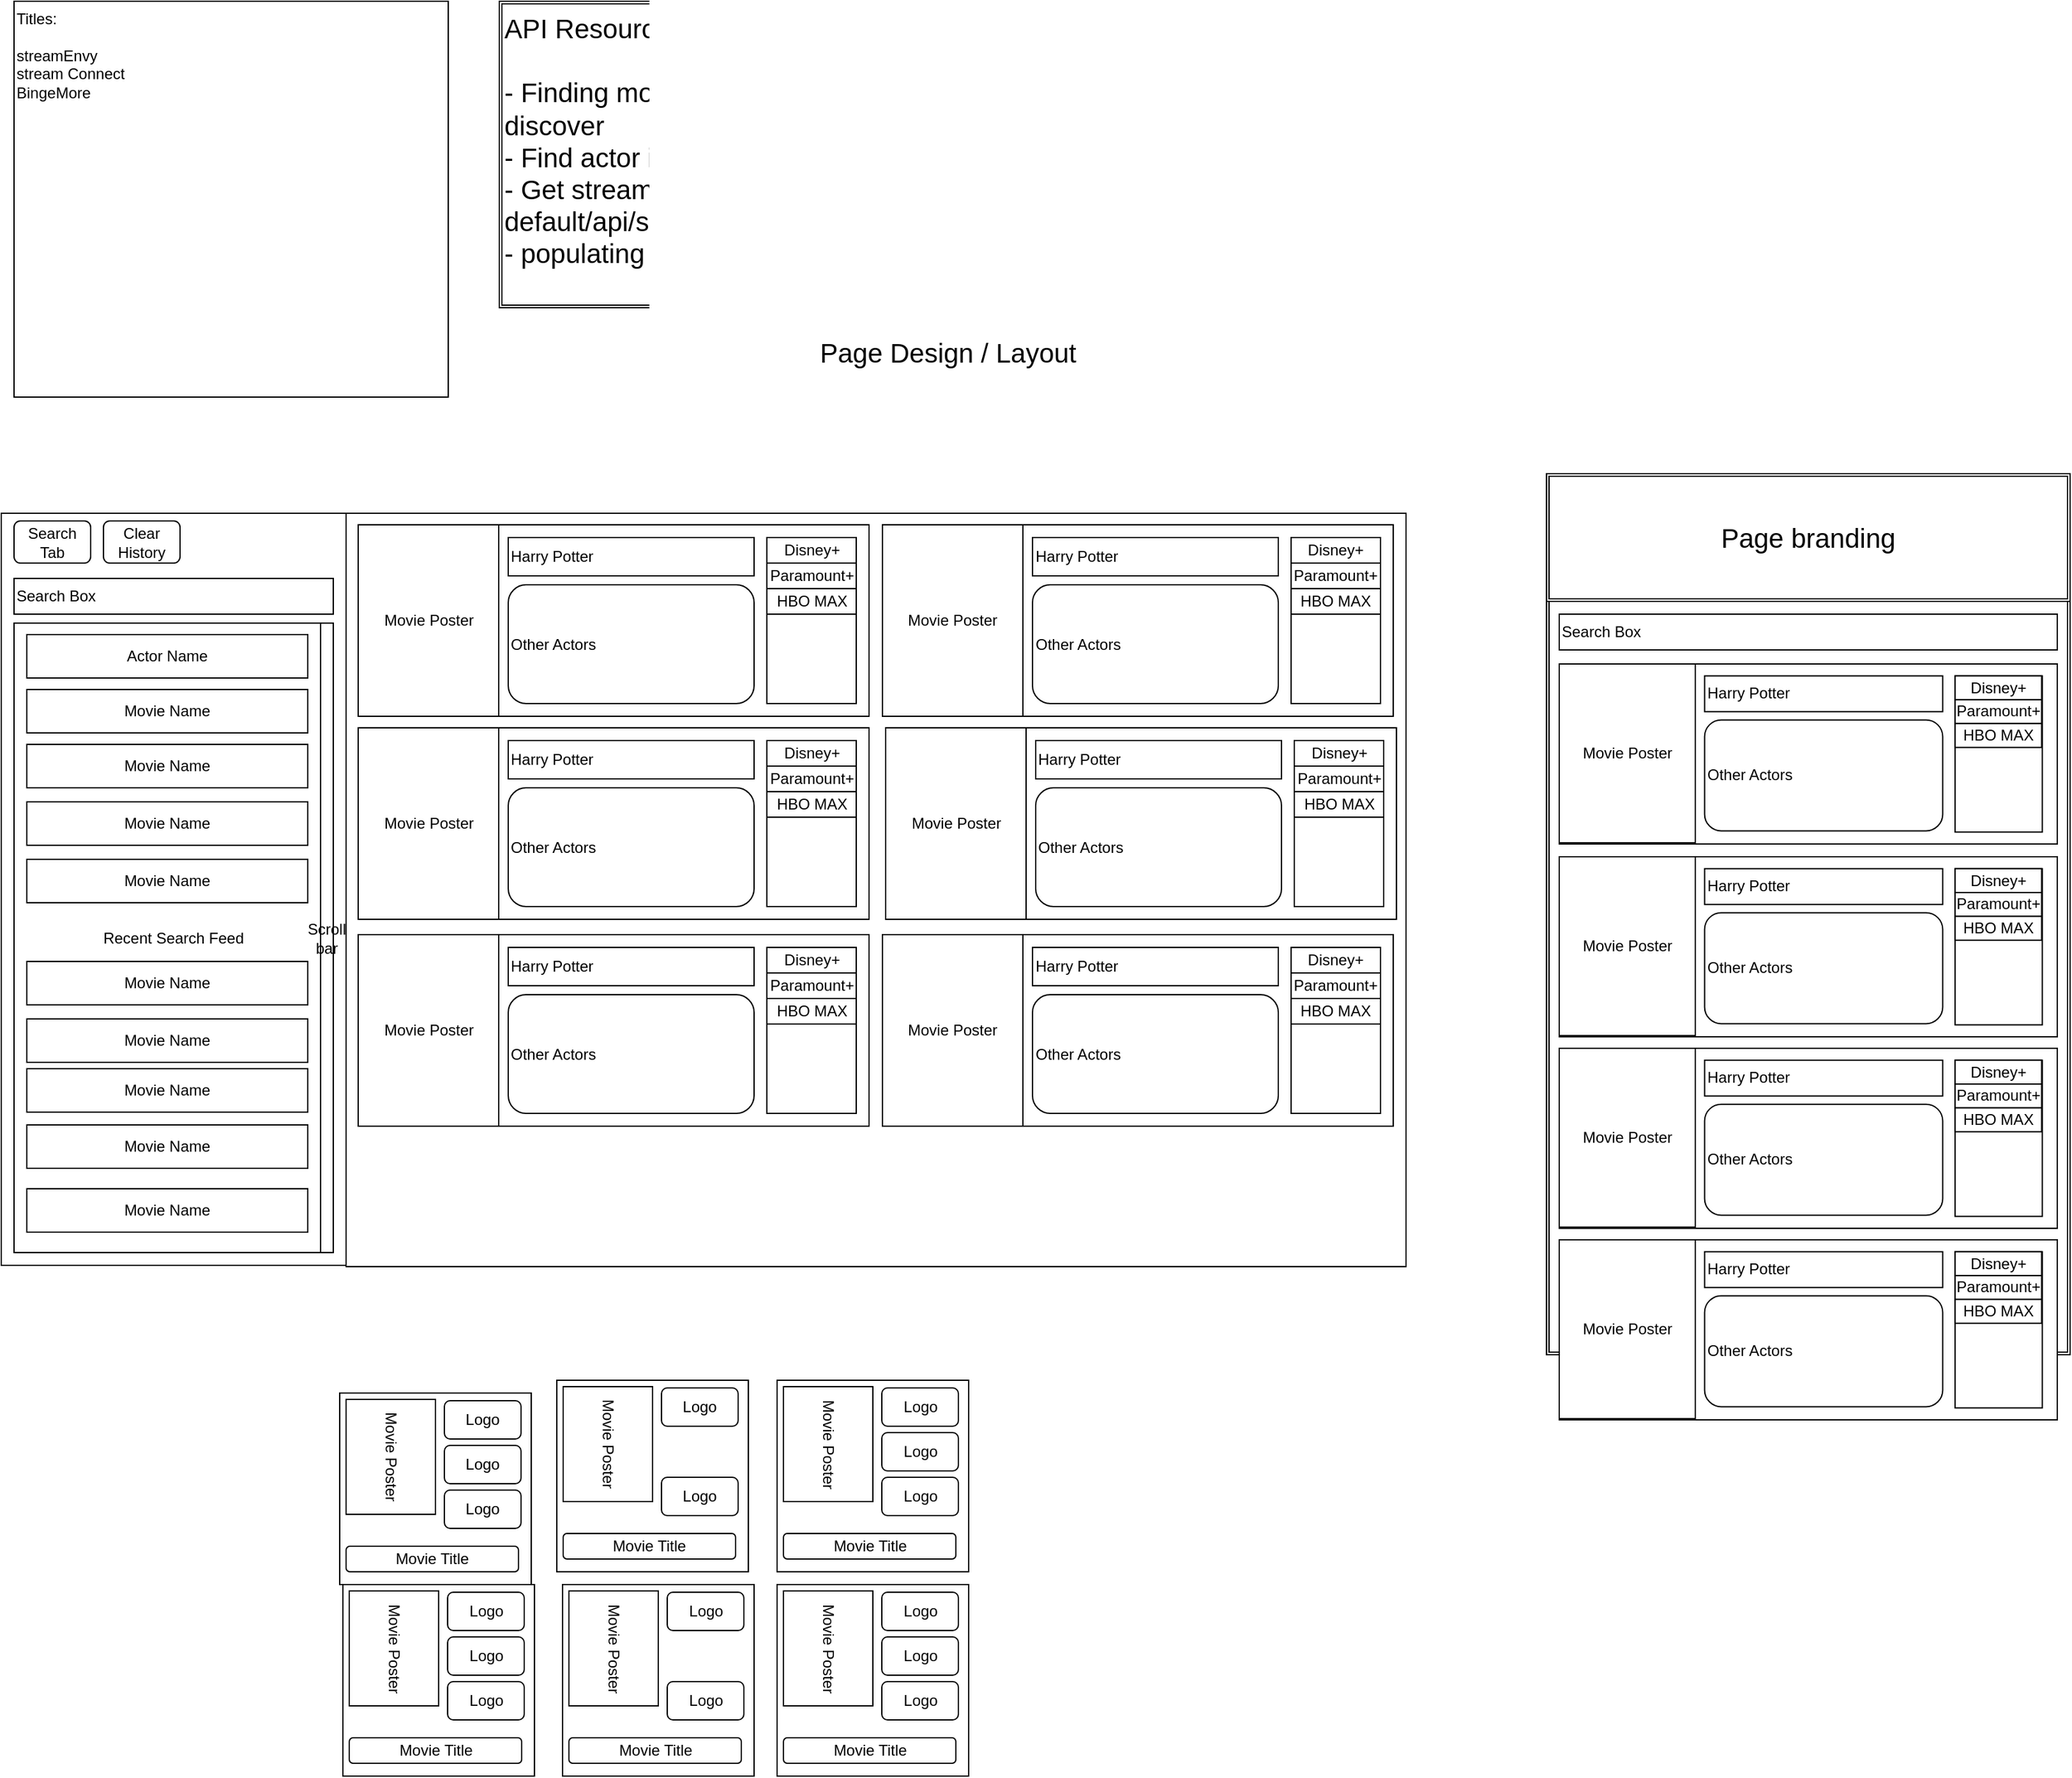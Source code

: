 <mxfile version="20.0.4" type="github" pages="3">
  <diagram id="Ak_6PLhMbCiVXatLOwjV" name="Page Layout">
    <mxGraphModel grid="1" page="1" gridSize="10" guides="1" tooltips="1" connect="1" arrows="1" fold="1" pageScale="1" pageWidth="850" pageHeight="1100" math="0" shadow="0">
      <root>
        <mxCell id="0" />
        <mxCell id="1" parent="0" />
        <mxCell id="VjZ6RCnpF5j11ZpRup7t-1" value="" style="rounded=0;whiteSpace=wrap;html=1;" parent="1" vertex="1">
          <mxGeometry x="290" y="81" width="830" height="590" as="geometry" />
        </mxCell>
        <mxCell id="VjZ6RCnpF5j11ZpRup7t-2" value="" style="rounded=0;whiteSpace=wrap;html=1;" parent="1" vertex="1">
          <mxGeometry x="20" y="81" width="270" height="589" as="geometry" />
        </mxCell>
        <mxCell id="VjZ6RCnpF5j11ZpRup7t-5" value="" style="whiteSpace=wrap;html=1;aspect=fixed;" parent="1" vertex="1">
          <mxGeometry x="285" y="770" width="150" height="150" as="geometry" />
        </mxCell>
        <mxCell id="VjZ6RCnpF5j11ZpRup7t-6" value="Movie Poster" style="rounded=0;whiteSpace=wrap;html=1;rotation=90;" parent="1" vertex="1">
          <mxGeometry x="280" y="785" width="90" height="70" as="geometry" />
        </mxCell>
        <mxCell id="VjZ6RCnpF5j11ZpRup7t-7" value="Logo" style="rounded=1;whiteSpace=wrap;html=1;" parent="1" vertex="1">
          <mxGeometry x="367" y="776" width="60" height="30" as="geometry" />
        </mxCell>
        <mxCell id="VjZ6RCnpF5j11ZpRup7t-8" value="Logo" style="rounded=1;whiteSpace=wrap;html=1;" parent="1" vertex="1">
          <mxGeometry x="367" y="811" width="60" height="30" as="geometry" />
        </mxCell>
        <mxCell id="VjZ6RCnpF5j11ZpRup7t-9" value="Logo" style="rounded=1;whiteSpace=wrap;html=1;" parent="1" vertex="1">
          <mxGeometry x="367" y="846" width="60" height="30" as="geometry" />
        </mxCell>
        <mxCell id="VjZ6RCnpF5j11ZpRup7t-10" value="Movie Title" style="rounded=1;whiteSpace=wrap;html=1;" parent="1" vertex="1">
          <mxGeometry x="290" y="890" width="135" height="20" as="geometry" />
        </mxCell>
        <mxCell id="VjZ6RCnpF5j11ZpRup7t-11" value="" style="whiteSpace=wrap;html=1;aspect=fixed;" parent="1" vertex="1">
          <mxGeometry x="455" y="760" width="150" height="150" as="geometry" />
        </mxCell>
        <mxCell id="VjZ6RCnpF5j11ZpRup7t-12" value="Movie Poster" style="rounded=0;whiteSpace=wrap;html=1;rotation=90;" parent="1" vertex="1">
          <mxGeometry x="450" y="775" width="90" height="70" as="geometry" />
        </mxCell>
        <mxCell id="VjZ6RCnpF5j11ZpRup7t-13" value="Movie Title" style="rounded=1;whiteSpace=wrap;html=1;" parent="1" vertex="1">
          <mxGeometry x="460" y="880" width="135" height="20" as="geometry" />
        </mxCell>
        <mxCell id="VjZ6RCnpF5j11ZpRup7t-14" value="Logo" style="rounded=1;whiteSpace=wrap;html=1;" parent="1" vertex="1">
          <mxGeometry x="537" y="836" width="60" height="30" as="geometry" />
        </mxCell>
        <mxCell id="VjZ6RCnpF5j11ZpRup7t-15" value="Logo" style="rounded=1;whiteSpace=wrap;html=1;" parent="1" vertex="1">
          <mxGeometry x="537" y="766" width="60" height="30" as="geometry" />
        </mxCell>
        <mxCell id="VjZ6RCnpF5j11ZpRup7t-84" value="" style="whiteSpace=wrap;html=1;aspect=fixed;" parent="1" vertex="1">
          <mxGeometry x="627.5" y="760" width="150" height="150" as="geometry" />
        </mxCell>
        <mxCell id="VjZ6RCnpF5j11ZpRup7t-85" value="Movie Poster" style="rounded=0;whiteSpace=wrap;html=1;rotation=90;" parent="1" vertex="1">
          <mxGeometry x="622.5" y="775" width="90" height="70" as="geometry" />
        </mxCell>
        <mxCell id="VjZ6RCnpF5j11ZpRup7t-86" value="Logo" style="rounded=1;whiteSpace=wrap;html=1;" parent="1" vertex="1">
          <mxGeometry x="709.5" y="766" width="60" height="30" as="geometry" />
        </mxCell>
        <mxCell id="VjZ6RCnpF5j11ZpRup7t-87" value="Logo" style="rounded=1;whiteSpace=wrap;html=1;" parent="1" vertex="1">
          <mxGeometry x="709.5" y="801" width="60" height="30" as="geometry" />
        </mxCell>
        <mxCell id="VjZ6RCnpF5j11ZpRup7t-88" value="Logo" style="rounded=1;whiteSpace=wrap;html=1;" parent="1" vertex="1">
          <mxGeometry x="709.5" y="836" width="60" height="30" as="geometry" />
        </mxCell>
        <mxCell id="VjZ6RCnpF5j11ZpRup7t-89" value="Movie Title" style="rounded=1;whiteSpace=wrap;html=1;" parent="1" vertex="1">
          <mxGeometry x="632.5" y="880" width="135" height="20" as="geometry" />
        </mxCell>
        <mxCell id="VjZ6RCnpF5j11ZpRup7t-90" value="" style="whiteSpace=wrap;html=1;aspect=fixed;" parent="1" vertex="1">
          <mxGeometry x="287.5" y="920" width="150" height="150" as="geometry" />
        </mxCell>
        <mxCell id="VjZ6RCnpF5j11ZpRup7t-91" value="Movie Poster" style="rounded=0;whiteSpace=wrap;html=1;rotation=90;" parent="1" vertex="1">
          <mxGeometry x="282.5" y="935" width="90" height="70" as="geometry" />
        </mxCell>
        <mxCell id="VjZ6RCnpF5j11ZpRup7t-92" value="Logo" style="rounded=1;whiteSpace=wrap;html=1;" parent="1" vertex="1">
          <mxGeometry x="369.5" y="926" width="60" height="30" as="geometry" />
        </mxCell>
        <mxCell id="VjZ6RCnpF5j11ZpRup7t-93" value="Logo" style="rounded=1;whiteSpace=wrap;html=1;" parent="1" vertex="1">
          <mxGeometry x="369.5" y="961" width="60" height="30" as="geometry" />
        </mxCell>
        <mxCell id="VjZ6RCnpF5j11ZpRup7t-94" value="Logo" style="rounded=1;whiteSpace=wrap;html=1;" parent="1" vertex="1">
          <mxGeometry x="369.5" y="996" width="60" height="30" as="geometry" />
        </mxCell>
        <mxCell id="VjZ6RCnpF5j11ZpRup7t-95" value="Movie Title" style="rounded=1;whiteSpace=wrap;html=1;" parent="1" vertex="1">
          <mxGeometry x="292.5" y="1040" width="135" height="20" as="geometry" />
        </mxCell>
        <mxCell id="VjZ6RCnpF5j11ZpRup7t-96" value="" style="whiteSpace=wrap;html=1;aspect=fixed;" parent="1" vertex="1">
          <mxGeometry x="459.5" y="920" width="150" height="150" as="geometry" />
        </mxCell>
        <mxCell id="VjZ6RCnpF5j11ZpRup7t-97" value="Movie Poster" style="rounded=0;whiteSpace=wrap;html=1;rotation=90;" parent="1" vertex="1">
          <mxGeometry x="454.5" y="935" width="90" height="70" as="geometry" />
        </mxCell>
        <mxCell id="VjZ6RCnpF5j11ZpRup7t-98" value="Movie Title" style="rounded=1;whiteSpace=wrap;html=1;" parent="1" vertex="1">
          <mxGeometry x="464.5" y="1040" width="135" height="20" as="geometry" />
        </mxCell>
        <mxCell id="VjZ6RCnpF5j11ZpRup7t-99" value="Logo" style="rounded=1;whiteSpace=wrap;html=1;" parent="1" vertex="1">
          <mxGeometry x="541.5" y="996" width="60" height="30" as="geometry" />
        </mxCell>
        <mxCell id="VjZ6RCnpF5j11ZpRup7t-100" value="Logo" style="rounded=1;whiteSpace=wrap;html=1;" parent="1" vertex="1">
          <mxGeometry x="541.5" y="926" width="60" height="30" as="geometry" />
        </mxCell>
        <mxCell id="VjZ6RCnpF5j11ZpRup7t-101" value="" style="whiteSpace=wrap;html=1;aspect=fixed;" parent="1" vertex="1">
          <mxGeometry x="627.5" y="920" width="150" height="150" as="geometry" />
        </mxCell>
        <mxCell id="VjZ6RCnpF5j11ZpRup7t-102" value="Movie Poster" style="rounded=0;whiteSpace=wrap;html=1;rotation=90;" parent="1" vertex="1">
          <mxGeometry x="622.5" y="935" width="90" height="70" as="geometry" />
        </mxCell>
        <mxCell id="VjZ6RCnpF5j11ZpRup7t-103" value="Logo" style="rounded=1;whiteSpace=wrap;html=1;" parent="1" vertex="1">
          <mxGeometry x="709.5" y="926" width="60" height="30" as="geometry" />
        </mxCell>
        <mxCell id="VjZ6RCnpF5j11ZpRup7t-104" value="Logo" style="rounded=1;whiteSpace=wrap;html=1;" parent="1" vertex="1">
          <mxGeometry x="709.5" y="961" width="60" height="30" as="geometry" />
        </mxCell>
        <mxCell id="VjZ6RCnpF5j11ZpRup7t-105" value="Logo" style="rounded=1;whiteSpace=wrap;html=1;" parent="1" vertex="1">
          <mxGeometry x="709.5" y="996" width="60" height="30" as="geometry" />
        </mxCell>
        <mxCell id="VjZ6RCnpF5j11ZpRup7t-106" value="Movie Title" style="rounded=1;whiteSpace=wrap;html=1;" parent="1" vertex="1">
          <mxGeometry x="632.5" y="1040" width="135" height="20" as="geometry" />
        </mxCell>
        <mxCell id="HzVnUczQ9QOxi_G6JP10-1" value="Search Tab" style="rounded=1;whiteSpace=wrap;html=1;" parent="1" vertex="1">
          <mxGeometry x="30" y="87" width="60" height="33" as="geometry" />
        </mxCell>
        <mxCell id="HzVnUczQ9QOxi_G6JP10-2" value="Clear History" style="rounded=1;whiteSpace=wrap;html=1;" parent="1" vertex="1">
          <mxGeometry x="100" y="87" width="60" height="33" as="geometry" />
        </mxCell>
        <mxCell id="6lMFUfr0LPkwI6VHOKyJ-1" value="Titles:&lt;br&gt;&lt;br&gt;streamEnvy&lt;br&gt;stream Connect&lt;br&gt;BingeMore" style="rounded=0;whiteSpace=wrap;html=1;labelBackgroundColor=none;align=left;verticalAlign=top;" vertex="1" parent="1">
          <mxGeometry x="30" y="-320" width="340" height="310" as="geometry" />
        </mxCell>
        <mxCell id="VujciQvoE6EGb4st5xI6-1" value="Page Design / Layout" style="text;html=1;strokeColor=none;fillColor=none;align=center;verticalAlign=middle;whiteSpace=wrap;rounded=0;fontSize=21;" vertex="1" parent="1">
          <mxGeometry x="483" y="-60" width="557" height="30" as="geometry" />
        </mxCell>
        <mxCell id="V3HzbL6FAXm-Zsz1vQao-1" value="Search Box " style="rounded=0;whiteSpace=wrap;html=1;align=left;" vertex="1" parent="1">
          <mxGeometry x="30" y="132" width="250" height="28" as="geometry" />
        </mxCell>
        <mxCell id="8iNyCHoYD0xoGfualwMd-1" value="&lt;div&gt;Recent Search Feed&lt;/div&gt;" style="rounded=0;whiteSpace=wrap;html=1;" vertex="1" parent="1">
          <mxGeometry x="30" y="167" width="250" height="493" as="geometry" />
        </mxCell>
        <mxCell id="8iNyCHoYD0xoGfualwMd-2" value="Actor Name" style="rounded=0;whiteSpace=wrap;html=1;" vertex="1" parent="1">
          <mxGeometry x="40" y="176" width="220" height="34" as="geometry" />
        </mxCell>
        <mxCell id="8iNyCHoYD0xoGfualwMd-3" value="Movie Name" style="rounded=0;whiteSpace=wrap;html=1;" vertex="1" parent="1">
          <mxGeometry x="40" y="262" width="220" height="34" as="geometry" />
        </mxCell>
        <mxCell id="8iNyCHoYD0xoGfualwMd-4" value="Movie Name" style="rounded=0;whiteSpace=wrap;html=1;" vertex="1" parent="1">
          <mxGeometry x="40" y="219" width="220" height="34" as="geometry" />
        </mxCell>
        <mxCell id="8iNyCHoYD0xoGfualwMd-5" value="Scroll bar" style="rounded=0;whiteSpace=wrap;html=1;" vertex="1" parent="1">
          <mxGeometry x="270" y="167" width="10" height="493" as="geometry" />
        </mxCell>
        <mxCell id="TNf8lCwS_tLqii9rmylj-1" value="Movie Name" style="rounded=0;whiteSpace=wrap;html=1;" vertex="1" parent="1">
          <mxGeometry x="40" y="307" width="220" height="34" as="geometry" />
        </mxCell>
        <mxCell id="TNf8lCwS_tLqii9rmylj-2" value="Movie Name" style="rounded=0;whiteSpace=wrap;html=1;" vertex="1" parent="1">
          <mxGeometry x="40" y="352" width="220" height="34" as="geometry" />
        </mxCell>
        <mxCell id="TNf8lCwS_tLqii9rmylj-3" value="Movie Name" style="rounded=0;whiteSpace=wrap;html=1;" vertex="1" parent="1">
          <mxGeometry x="40" y="432" width="220" height="34" as="geometry" />
        </mxCell>
        <mxCell id="TNf8lCwS_tLqii9rmylj-4" value="Movie Name" style="rounded=0;whiteSpace=wrap;html=1;" vertex="1" parent="1">
          <mxGeometry x="40" y="477" width="220" height="34" as="geometry" />
        </mxCell>
        <mxCell id="TNf8lCwS_tLqii9rmylj-5" value="Movie Name" style="rounded=0;whiteSpace=wrap;html=1;" vertex="1" parent="1">
          <mxGeometry x="40" y="516" width="220" height="34" as="geometry" />
        </mxCell>
        <mxCell id="TNf8lCwS_tLqii9rmylj-6" value="Movie Name" style="rounded=0;whiteSpace=wrap;html=1;" vertex="1" parent="1">
          <mxGeometry x="40" y="560" width="220" height="34" as="geometry" />
        </mxCell>
        <mxCell id="TNf8lCwS_tLqii9rmylj-7" value="Movie Name" style="rounded=0;whiteSpace=wrap;html=1;" vertex="1" parent="1">
          <mxGeometry x="40" y="610" width="220" height="34" as="geometry" />
        </mxCell>
        <mxCell id="XlFxyv6mYBoePNlGhWkb-1" value="API Resources:&lt;br&gt;&lt;br&gt;- Finding movies of actor:&amp;nbsp;https://developers.themoviedb.org/3/discover/movie-discover&lt;br&gt;- Find actor id:&amp;nbsp;https://developers.themoviedb.org/3/search/search-people&lt;br&gt;- Get streaming services:&amp;nbsp;https://rapidapi.com/movie-of-the-night-movie-of-the-night-default/api/streaming-availability/&lt;br&gt;- populating images:&amp;nbsp;https://developers.themoviedb.org/3/getting-started/images" style="shape=ext;double=1;rounded=0;whiteSpace=wrap;html=1;fontSize=21;align=left;verticalAlign=top;" vertex="1" parent="1">
          <mxGeometry x="410" y="-320" width="800" height="240" as="geometry" />
        </mxCell>
        <mxCell id="zsn-54UBWvYy0K9lK4Aq-1" value="" style="rounded=0;whiteSpace=wrap;html=1;" vertex="1" parent="1">
          <mxGeometry x="299.5" y="90" width="400" height="150" as="geometry" />
        </mxCell>
        <mxCell id="zsn-54UBWvYy0K9lK4Aq-2" value="Movie Poster" style="rounded=0;whiteSpace=wrap;html=1;" vertex="1" parent="1">
          <mxGeometry x="299.5" y="90" width="110" height="150" as="geometry" />
        </mxCell>
        <mxCell id="zsn-54UBWvYy0K9lK4Aq-3" value="Other Actors" style="rounded=1;whiteSpace=wrap;html=1;align=left;" vertex="1" parent="1">
          <mxGeometry x="417" y="137" width="192.5" height="93" as="geometry" />
        </mxCell>
        <mxCell id="zsn-54UBWvYy0K9lK4Aq-4" value="Harry Potter" style="rounded=0;whiteSpace=wrap;html=1;align=left;" vertex="1" parent="1">
          <mxGeometry x="417" y="100" width="192.5" height="30" as="geometry" />
        </mxCell>
        <mxCell id="zsn-54UBWvYy0K9lK4Aq-5" value="" style="rounded=0;whiteSpace=wrap;html=1;align=center;verticalAlign=top;" vertex="1" parent="1">
          <mxGeometry x="619.5" y="100" width="70" height="130" as="geometry" />
        </mxCell>
        <mxCell id="zsn-54UBWvYy0K9lK4Aq-6" value="Disney+" style="rounded=0;whiteSpace=wrap;html=1;" vertex="1" parent="1">
          <mxGeometry x="619.5" y="100" width="70" height="20" as="geometry" />
        </mxCell>
        <mxCell id="zsn-54UBWvYy0K9lK4Aq-7" value="Paramount+" style="rounded=0;whiteSpace=wrap;html=1;" vertex="1" parent="1">
          <mxGeometry x="619.5" y="120" width="70" height="20" as="geometry" />
        </mxCell>
        <mxCell id="zsn-54UBWvYy0K9lK4Aq-8" value="HBO MAX" style="rounded=0;whiteSpace=wrap;html=1;" vertex="1" parent="1">
          <mxGeometry x="619.5" y="140" width="70" height="20" as="geometry" />
        </mxCell>
        <mxCell id="zsn-54UBWvYy0K9lK4Aq-9" value="" style="rounded=0;whiteSpace=wrap;html=1;" vertex="1" parent="1">
          <mxGeometry x="710" y="90" width="400" height="150" as="geometry" />
        </mxCell>
        <mxCell id="zsn-54UBWvYy0K9lK4Aq-10" value="Movie Poster" style="rounded=0;whiteSpace=wrap;html=1;" vertex="1" parent="1">
          <mxGeometry x="710" y="90" width="110" height="150" as="geometry" />
        </mxCell>
        <mxCell id="zsn-54UBWvYy0K9lK4Aq-11" value="Other Actors" style="rounded=1;whiteSpace=wrap;html=1;align=left;" vertex="1" parent="1">
          <mxGeometry x="827.5" y="137" width="192.5" height="93" as="geometry" />
        </mxCell>
        <mxCell id="zsn-54UBWvYy0K9lK4Aq-12" value="Harry Potter" style="rounded=0;whiteSpace=wrap;html=1;align=left;" vertex="1" parent="1">
          <mxGeometry x="827.5" y="100" width="192.5" height="30" as="geometry" />
        </mxCell>
        <mxCell id="zsn-54UBWvYy0K9lK4Aq-13" value="" style="rounded=0;whiteSpace=wrap;html=1;align=center;verticalAlign=top;" vertex="1" parent="1">
          <mxGeometry x="1030" y="100" width="70" height="130" as="geometry" />
        </mxCell>
        <mxCell id="zsn-54UBWvYy0K9lK4Aq-14" value="Disney+" style="rounded=0;whiteSpace=wrap;html=1;" vertex="1" parent="1">
          <mxGeometry x="1030" y="100" width="70" height="20" as="geometry" />
        </mxCell>
        <mxCell id="zsn-54UBWvYy0K9lK4Aq-15" value="Paramount+" style="rounded=0;whiteSpace=wrap;html=1;" vertex="1" parent="1">
          <mxGeometry x="1030" y="120" width="70" height="20" as="geometry" />
        </mxCell>
        <mxCell id="zsn-54UBWvYy0K9lK4Aq-16" value="HBO MAX" style="rounded=0;whiteSpace=wrap;html=1;" vertex="1" parent="1">
          <mxGeometry x="1030" y="140" width="70" height="20" as="geometry" />
        </mxCell>
        <mxCell id="zsn-54UBWvYy0K9lK4Aq-17" value="" style="rounded=0;whiteSpace=wrap;html=1;" vertex="1" parent="1">
          <mxGeometry x="299.5" y="249" width="400" height="150" as="geometry" />
        </mxCell>
        <mxCell id="zsn-54UBWvYy0K9lK4Aq-18" value="Movie Poster" style="rounded=0;whiteSpace=wrap;html=1;" vertex="1" parent="1">
          <mxGeometry x="299.5" y="249" width="110" height="150" as="geometry" />
        </mxCell>
        <mxCell id="zsn-54UBWvYy0K9lK4Aq-19" value="Other Actors" style="rounded=1;whiteSpace=wrap;html=1;align=left;" vertex="1" parent="1">
          <mxGeometry x="417" y="296" width="192.5" height="93" as="geometry" />
        </mxCell>
        <mxCell id="zsn-54UBWvYy0K9lK4Aq-20" value="Harry Potter" style="rounded=0;whiteSpace=wrap;html=1;align=left;" vertex="1" parent="1">
          <mxGeometry x="417" y="259" width="192.5" height="30" as="geometry" />
        </mxCell>
        <mxCell id="zsn-54UBWvYy0K9lK4Aq-21" value="" style="rounded=0;whiteSpace=wrap;html=1;align=center;verticalAlign=top;" vertex="1" parent="1">
          <mxGeometry x="619.5" y="259" width="70" height="130" as="geometry" />
        </mxCell>
        <mxCell id="zsn-54UBWvYy0K9lK4Aq-22" value="Disney+" style="rounded=0;whiteSpace=wrap;html=1;" vertex="1" parent="1">
          <mxGeometry x="619.5" y="259" width="70" height="20" as="geometry" />
        </mxCell>
        <mxCell id="zsn-54UBWvYy0K9lK4Aq-23" value="Paramount+" style="rounded=0;whiteSpace=wrap;html=1;" vertex="1" parent="1">
          <mxGeometry x="619.5" y="279" width="70" height="20" as="geometry" />
        </mxCell>
        <mxCell id="zsn-54UBWvYy0K9lK4Aq-24" value="HBO MAX" style="rounded=0;whiteSpace=wrap;html=1;" vertex="1" parent="1">
          <mxGeometry x="619.5" y="299" width="70" height="20" as="geometry" />
        </mxCell>
        <mxCell id="zsn-54UBWvYy0K9lK4Aq-25" value="" style="rounded=0;whiteSpace=wrap;html=1;" vertex="1" parent="1">
          <mxGeometry x="712.5" y="249" width="400" height="150" as="geometry" />
        </mxCell>
        <mxCell id="zsn-54UBWvYy0K9lK4Aq-26" value="Movie Poster" style="rounded=0;whiteSpace=wrap;html=1;" vertex="1" parent="1">
          <mxGeometry x="712.5" y="249" width="110" height="150" as="geometry" />
        </mxCell>
        <mxCell id="zsn-54UBWvYy0K9lK4Aq-27" value="Other Actors" style="rounded=1;whiteSpace=wrap;html=1;align=left;" vertex="1" parent="1">
          <mxGeometry x="830" y="296" width="192.5" height="93" as="geometry" />
        </mxCell>
        <mxCell id="zsn-54UBWvYy0K9lK4Aq-28" value="Harry Potter" style="rounded=0;whiteSpace=wrap;html=1;align=left;" vertex="1" parent="1">
          <mxGeometry x="830" y="259" width="192.5" height="30" as="geometry" />
        </mxCell>
        <mxCell id="zsn-54UBWvYy0K9lK4Aq-29" value="" style="rounded=0;whiteSpace=wrap;html=1;align=center;verticalAlign=top;" vertex="1" parent="1">
          <mxGeometry x="1032.5" y="259" width="70" height="130" as="geometry" />
        </mxCell>
        <mxCell id="zsn-54UBWvYy0K9lK4Aq-30" value="Disney+" style="rounded=0;whiteSpace=wrap;html=1;" vertex="1" parent="1">
          <mxGeometry x="1032.5" y="259" width="70" height="20" as="geometry" />
        </mxCell>
        <mxCell id="zsn-54UBWvYy0K9lK4Aq-31" value="Paramount+" style="rounded=0;whiteSpace=wrap;html=1;" vertex="1" parent="1">
          <mxGeometry x="1032.5" y="279" width="70" height="20" as="geometry" />
        </mxCell>
        <mxCell id="zsn-54UBWvYy0K9lK4Aq-32" value="HBO MAX" style="rounded=0;whiteSpace=wrap;html=1;" vertex="1" parent="1">
          <mxGeometry x="1032.5" y="299" width="70" height="20" as="geometry" />
        </mxCell>
        <mxCell id="zsn-54UBWvYy0K9lK4Aq-33" value="" style="rounded=0;whiteSpace=wrap;html=1;" vertex="1" parent="1">
          <mxGeometry x="299.5" y="411" width="400" height="150" as="geometry" />
        </mxCell>
        <mxCell id="zsn-54UBWvYy0K9lK4Aq-34" value="Movie Poster" style="rounded=0;whiteSpace=wrap;html=1;" vertex="1" parent="1">
          <mxGeometry x="299.5" y="411" width="110" height="150" as="geometry" />
        </mxCell>
        <mxCell id="zsn-54UBWvYy0K9lK4Aq-35" value="Other Actors" style="rounded=1;whiteSpace=wrap;html=1;align=left;" vertex="1" parent="1">
          <mxGeometry x="417" y="458" width="192.5" height="93" as="geometry" />
        </mxCell>
        <mxCell id="zsn-54UBWvYy0K9lK4Aq-36" value="Harry Potter" style="rounded=0;whiteSpace=wrap;html=1;align=left;" vertex="1" parent="1">
          <mxGeometry x="417" y="421" width="192.5" height="30" as="geometry" />
        </mxCell>
        <mxCell id="zsn-54UBWvYy0K9lK4Aq-37" value="" style="rounded=0;whiteSpace=wrap;html=1;align=center;verticalAlign=top;" vertex="1" parent="1">
          <mxGeometry x="619.5" y="421" width="70" height="130" as="geometry" />
        </mxCell>
        <mxCell id="zsn-54UBWvYy0K9lK4Aq-38" value="Disney+" style="rounded=0;whiteSpace=wrap;html=1;" vertex="1" parent="1">
          <mxGeometry x="619.5" y="421" width="70" height="20" as="geometry" />
        </mxCell>
        <mxCell id="zsn-54UBWvYy0K9lK4Aq-39" value="Paramount+" style="rounded=0;whiteSpace=wrap;html=1;" vertex="1" parent="1">
          <mxGeometry x="619.5" y="441" width="70" height="20" as="geometry" />
        </mxCell>
        <mxCell id="zsn-54UBWvYy0K9lK4Aq-40" value="HBO MAX" style="rounded=0;whiteSpace=wrap;html=1;" vertex="1" parent="1">
          <mxGeometry x="619.5" y="461" width="70" height="20" as="geometry" />
        </mxCell>
        <mxCell id="zsn-54UBWvYy0K9lK4Aq-41" value="" style="rounded=0;whiteSpace=wrap;html=1;" vertex="1" parent="1">
          <mxGeometry x="710" y="411" width="400" height="150" as="geometry" />
        </mxCell>
        <mxCell id="zsn-54UBWvYy0K9lK4Aq-42" value="Movie Poster" style="rounded=0;whiteSpace=wrap;html=1;" vertex="1" parent="1">
          <mxGeometry x="710" y="411" width="110" height="150" as="geometry" />
        </mxCell>
        <mxCell id="zsn-54UBWvYy0K9lK4Aq-43" value="Other Actors" style="rounded=1;whiteSpace=wrap;html=1;align=left;" vertex="1" parent="1">
          <mxGeometry x="827.5" y="458" width="192.5" height="93" as="geometry" />
        </mxCell>
        <mxCell id="zsn-54UBWvYy0K9lK4Aq-44" value="Harry Potter" style="rounded=0;whiteSpace=wrap;html=1;align=left;" vertex="1" parent="1">
          <mxGeometry x="827.5" y="421" width="192.5" height="30" as="geometry" />
        </mxCell>
        <mxCell id="zsn-54UBWvYy0K9lK4Aq-45" value="" style="rounded=0;whiteSpace=wrap;html=1;align=center;verticalAlign=top;" vertex="1" parent="1">
          <mxGeometry x="1030" y="421" width="70" height="130" as="geometry" />
        </mxCell>
        <mxCell id="zsn-54UBWvYy0K9lK4Aq-46" value="Disney+" style="rounded=0;whiteSpace=wrap;html=1;" vertex="1" parent="1">
          <mxGeometry x="1030" y="421" width="70" height="20" as="geometry" />
        </mxCell>
        <mxCell id="zsn-54UBWvYy0K9lK4Aq-47" value="Paramount+" style="rounded=0;whiteSpace=wrap;html=1;" vertex="1" parent="1">
          <mxGeometry x="1030" y="441" width="70" height="20" as="geometry" />
        </mxCell>
        <mxCell id="zsn-54UBWvYy0K9lK4Aq-48" value="HBO MAX" style="rounded=0;whiteSpace=wrap;html=1;" vertex="1" parent="1">
          <mxGeometry x="1030" y="461" width="70" height="20" as="geometry" />
        </mxCell>
        <mxCell id="ISLWY6FChrmlJODOWEaI-1" value="" style="shape=ext;double=1;rounded=0;whiteSpace=wrap;html=1;fontSize=21;" vertex="1" parent="1">
          <mxGeometry x="1230" y="50" width="410" height="690" as="geometry" />
        </mxCell>
        <mxCell id="ISLWY6FChrmlJODOWEaI-2" value="Page branding" style="shape=ext;double=1;rounded=0;whiteSpace=wrap;html=1;fontSize=21;" vertex="1" parent="1">
          <mxGeometry x="1230" y="50" width="410" height="100" as="geometry" />
        </mxCell>
        <mxCell id="ISLWY6FChrmlJODOWEaI-3" value="Search Box " style="rounded=0;whiteSpace=wrap;html=1;align=left;" vertex="1" parent="1">
          <mxGeometry x="1240" y="160" width="390" height="28" as="geometry" />
        </mxCell>
        <mxCell id="ISLWY6FChrmlJODOWEaI-12" value="" style="group" vertex="1" connectable="0" parent="1">
          <mxGeometry x="1240" y="199" width="390" height="141" as="geometry" />
        </mxCell>
        <mxCell id="ISLWY6FChrmlJODOWEaI-4" value="" style="rounded=0;whiteSpace=wrap;html=1;" vertex="1" parent="ISLWY6FChrmlJODOWEaI-12">
          <mxGeometry width="390.0" height="141" as="geometry" />
        </mxCell>
        <mxCell id="ISLWY6FChrmlJODOWEaI-5" value="Movie Poster" style="rounded=0;whiteSpace=wrap;html=1;" vertex="1" parent="ISLWY6FChrmlJODOWEaI-12">
          <mxGeometry width="106.539" height="140.066" as="geometry" />
        </mxCell>
        <mxCell id="ISLWY6FChrmlJODOWEaI-6" value="Other Actors" style="rounded=1;whiteSpace=wrap;html=1;align=left;" vertex="1" parent="ISLWY6FChrmlJODOWEaI-12">
          <mxGeometry x="113.803" y="43.887" width="186.443" height="86.841" as="geometry" />
        </mxCell>
        <mxCell id="ISLWY6FChrmlJODOWEaI-7" value="Harry Potter" style="rounded=0;whiteSpace=wrap;html=1;align=left;" vertex="1" parent="ISLWY6FChrmlJODOWEaI-12">
          <mxGeometry x="113.803" y="9.338" width="186.443" height="28.013" as="geometry" />
        </mxCell>
        <mxCell id="ISLWY6FChrmlJODOWEaI-8" value="" style="rounded=0;whiteSpace=wrap;html=1;align=center;verticalAlign=top;" vertex="1" parent="ISLWY6FChrmlJODOWEaI-12">
          <mxGeometry x="309.931" y="9.338" width="68.32" height="122.325" as="geometry" />
        </mxCell>
        <mxCell id="ISLWY6FChrmlJODOWEaI-9" value="Disney+" style="rounded=0;whiteSpace=wrap;html=1;" vertex="1" parent="ISLWY6FChrmlJODOWEaI-12">
          <mxGeometry x="309.931" y="9.338" width="67.797" height="18.675" as="geometry" />
        </mxCell>
        <mxCell id="ISLWY6FChrmlJODOWEaI-10" value="Paramount+" style="rounded=0;whiteSpace=wrap;html=1;" vertex="1" parent="ISLWY6FChrmlJODOWEaI-12">
          <mxGeometry x="309.931" y="28.013" width="67.797" height="18.675" as="geometry" />
        </mxCell>
        <mxCell id="ISLWY6FChrmlJODOWEaI-11" value="HBO MAX" style="rounded=0;whiteSpace=wrap;html=1;" vertex="1" parent="ISLWY6FChrmlJODOWEaI-12">
          <mxGeometry x="309.931" y="46.689" width="67.797" height="18.675" as="geometry" />
        </mxCell>
        <mxCell id="ISLWY6FChrmlJODOWEaI-13" value="" style="group" vertex="1" connectable="0" parent="1">
          <mxGeometry x="1240" y="350" width="390" height="141" as="geometry" />
        </mxCell>
        <mxCell id="ISLWY6FChrmlJODOWEaI-14" value="" style="rounded=0;whiteSpace=wrap;html=1;" vertex="1" parent="ISLWY6FChrmlJODOWEaI-13">
          <mxGeometry width="390.0" height="141" as="geometry" />
        </mxCell>
        <mxCell id="ISLWY6FChrmlJODOWEaI-15" value="Movie Poster" style="rounded=0;whiteSpace=wrap;html=1;" vertex="1" parent="ISLWY6FChrmlJODOWEaI-13">
          <mxGeometry width="106.539" height="140.066" as="geometry" />
        </mxCell>
        <mxCell id="ISLWY6FChrmlJODOWEaI-16" value="Other Actors" style="rounded=1;whiteSpace=wrap;html=1;align=left;" vertex="1" parent="ISLWY6FChrmlJODOWEaI-13">
          <mxGeometry x="113.803" y="43.887" width="186.443" height="86.841" as="geometry" />
        </mxCell>
        <mxCell id="ISLWY6FChrmlJODOWEaI-17" value="Harry Potter" style="rounded=0;whiteSpace=wrap;html=1;align=left;" vertex="1" parent="ISLWY6FChrmlJODOWEaI-13">
          <mxGeometry x="113.803" y="9.338" width="186.443" height="28.013" as="geometry" />
        </mxCell>
        <mxCell id="ISLWY6FChrmlJODOWEaI-18" value="" style="rounded=0;whiteSpace=wrap;html=1;align=center;verticalAlign=top;" vertex="1" parent="ISLWY6FChrmlJODOWEaI-13">
          <mxGeometry x="309.931" y="9.338" width="68.32" height="122.325" as="geometry" />
        </mxCell>
        <mxCell id="ISLWY6FChrmlJODOWEaI-19" value="Disney+" style="rounded=0;whiteSpace=wrap;html=1;" vertex="1" parent="ISLWY6FChrmlJODOWEaI-13">
          <mxGeometry x="309.931" y="9.338" width="67.797" height="18.675" as="geometry" />
        </mxCell>
        <mxCell id="ISLWY6FChrmlJODOWEaI-20" value="Paramount+" style="rounded=0;whiteSpace=wrap;html=1;" vertex="1" parent="ISLWY6FChrmlJODOWEaI-13">
          <mxGeometry x="309.931" y="28.013" width="67.797" height="18.675" as="geometry" />
        </mxCell>
        <mxCell id="ISLWY6FChrmlJODOWEaI-21" value="HBO MAX" style="rounded=0;whiteSpace=wrap;html=1;" vertex="1" parent="ISLWY6FChrmlJODOWEaI-13">
          <mxGeometry x="309.931" y="46.689" width="67.797" height="18.675" as="geometry" />
        </mxCell>
        <mxCell id="ISLWY6FChrmlJODOWEaI-22" value="" style="group" vertex="1" connectable="0" parent="1">
          <mxGeometry x="1240" y="500" width="390" height="141" as="geometry" />
        </mxCell>
        <mxCell id="ISLWY6FChrmlJODOWEaI-23" value="" style="rounded=0;whiteSpace=wrap;html=1;" vertex="1" parent="ISLWY6FChrmlJODOWEaI-22">
          <mxGeometry width="390.0" height="141" as="geometry" />
        </mxCell>
        <mxCell id="ISLWY6FChrmlJODOWEaI-24" value="Movie Poster" style="rounded=0;whiteSpace=wrap;html=1;" vertex="1" parent="ISLWY6FChrmlJODOWEaI-22">
          <mxGeometry width="106.539" height="140.066" as="geometry" />
        </mxCell>
        <mxCell id="ISLWY6FChrmlJODOWEaI-25" value="Other Actors" style="rounded=1;whiteSpace=wrap;html=1;align=left;" vertex="1" parent="ISLWY6FChrmlJODOWEaI-22">
          <mxGeometry x="113.803" y="43.887" width="186.443" height="86.841" as="geometry" />
        </mxCell>
        <mxCell id="ISLWY6FChrmlJODOWEaI-26" value="Harry Potter" style="rounded=0;whiteSpace=wrap;html=1;align=left;" vertex="1" parent="ISLWY6FChrmlJODOWEaI-22">
          <mxGeometry x="113.803" y="9.338" width="186.443" height="28.013" as="geometry" />
        </mxCell>
        <mxCell id="ISLWY6FChrmlJODOWEaI-27" value="" style="rounded=0;whiteSpace=wrap;html=1;align=center;verticalAlign=top;" vertex="1" parent="ISLWY6FChrmlJODOWEaI-22">
          <mxGeometry x="309.931" y="9.338" width="68.32" height="122.325" as="geometry" />
        </mxCell>
        <mxCell id="ISLWY6FChrmlJODOWEaI-28" value="Disney+" style="rounded=0;whiteSpace=wrap;html=1;" vertex="1" parent="ISLWY6FChrmlJODOWEaI-22">
          <mxGeometry x="309.931" y="9.338" width="67.797" height="18.675" as="geometry" />
        </mxCell>
        <mxCell id="ISLWY6FChrmlJODOWEaI-29" value="Paramount+" style="rounded=0;whiteSpace=wrap;html=1;" vertex="1" parent="ISLWY6FChrmlJODOWEaI-22">
          <mxGeometry x="309.931" y="28.013" width="67.797" height="18.675" as="geometry" />
        </mxCell>
        <mxCell id="ISLWY6FChrmlJODOWEaI-30" value="HBO MAX" style="rounded=0;whiteSpace=wrap;html=1;" vertex="1" parent="ISLWY6FChrmlJODOWEaI-22">
          <mxGeometry x="309.931" y="46.689" width="67.797" height="18.675" as="geometry" />
        </mxCell>
        <mxCell id="ISLWY6FChrmlJODOWEaI-31" value="" style="group" vertex="1" connectable="0" parent="1">
          <mxGeometry x="1240" y="650" width="390" height="141" as="geometry" />
        </mxCell>
        <mxCell id="ISLWY6FChrmlJODOWEaI-32" value="" style="rounded=0;whiteSpace=wrap;html=1;" vertex="1" parent="ISLWY6FChrmlJODOWEaI-31">
          <mxGeometry width="390.0" height="141" as="geometry" />
        </mxCell>
        <mxCell id="ISLWY6FChrmlJODOWEaI-33" value="Movie Poster" style="rounded=0;whiteSpace=wrap;html=1;" vertex="1" parent="ISLWY6FChrmlJODOWEaI-31">
          <mxGeometry width="106.539" height="140.066" as="geometry" />
        </mxCell>
        <mxCell id="ISLWY6FChrmlJODOWEaI-34" value="Other Actors" style="rounded=1;whiteSpace=wrap;html=1;align=left;" vertex="1" parent="ISLWY6FChrmlJODOWEaI-31">
          <mxGeometry x="113.803" y="43.887" width="186.443" height="86.841" as="geometry" />
        </mxCell>
        <mxCell id="ISLWY6FChrmlJODOWEaI-35" value="Harry Potter" style="rounded=0;whiteSpace=wrap;html=1;align=left;" vertex="1" parent="ISLWY6FChrmlJODOWEaI-31">
          <mxGeometry x="113.803" y="9.338" width="186.443" height="28.013" as="geometry" />
        </mxCell>
        <mxCell id="ISLWY6FChrmlJODOWEaI-36" value="" style="rounded=0;whiteSpace=wrap;html=1;align=center;verticalAlign=top;" vertex="1" parent="ISLWY6FChrmlJODOWEaI-31">
          <mxGeometry x="309.931" y="9.338" width="68.32" height="122.325" as="geometry" />
        </mxCell>
        <mxCell id="ISLWY6FChrmlJODOWEaI-37" value="Disney+" style="rounded=0;whiteSpace=wrap;html=1;" vertex="1" parent="ISLWY6FChrmlJODOWEaI-31">
          <mxGeometry x="309.931" y="9.338" width="67.797" height="18.675" as="geometry" />
        </mxCell>
        <mxCell id="ISLWY6FChrmlJODOWEaI-38" value="Paramount+" style="rounded=0;whiteSpace=wrap;html=1;" vertex="1" parent="ISLWY6FChrmlJODOWEaI-31">
          <mxGeometry x="309.931" y="28.013" width="67.797" height="18.675" as="geometry" />
        </mxCell>
        <mxCell id="ISLWY6FChrmlJODOWEaI-39" value="HBO MAX" style="rounded=0;whiteSpace=wrap;html=1;" vertex="1" parent="ISLWY6FChrmlJODOWEaI-31">
          <mxGeometry x="309.931" y="46.689" width="67.797" height="18.675" as="geometry" />
        </mxCell>
      </root>
    </mxGraphModel>
  </diagram>
  <diagram id="16dwAzLYU4UgS7igFexs" name="Card Displays">
    <mxGraphModel grid="1" page="1" gridSize="10" guides="1" tooltips="1" connect="1" arrows="1" fold="1" pageScale="1" pageWidth="850" pageHeight="1100" math="0" shadow="0">
      <root>
        <mxCell id="0" />
        <mxCell id="1" parent="0" />
        <mxCell id="e_unM6hv__YjRPhUCG6u-1" value="" style="rounded=0;whiteSpace=wrap;html=1;" vertex="1" parent="1">
          <mxGeometry x="-200" y="170" width="400" height="150" as="geometry" />
        </mxCell>
        <mxCell id="e_unM6hv__YjRPhUCG6u-2" value="Movie Poster" style="rounded=0;whiteSpace=wrap;html=1;" vertex="1" parent="1">
          <mxGeometry x="-200" y="170" width="110" height="150" as="geometry" />
        </mxCell>
        <mxCell id="e_unM6hv__YjRPhUCG6u-3" value="Other Actors" style="rounded=1;whiteSpace=wrap;html=1;align=left;" vertex="1" parent="1">
          <mxGeometry x="-82.5" y="217" width="192.5" height="93" as="geometry" />
        </mxCell>
        <mxCell id="e_unM6hv__YjRPhUCG6u-4" value="Harry Potter" style="rounded=0;whiteSpace=wrap;html=1;align=left;" vertex="1" parent="1">
          <mxGeometry x="-82.5" y="180" width="192.5" height="30" as="geometry" />
        </mxCell>
        <mxCell id="e_unM6hv__YjRPhUCG6u-5" value="" style="rounded=0;whiteSpace=wrap;html=1;align=center;verticalAlign=top;" vertex="1" parent="1">
          <mxGeometry x="120" y="180" width="70" height="130" as="geometry" />
        </mxCell>
        <mxCell id="e_unM6hv__YjRPhUCG6u-6" value="Movie Thumb" style="rounded=0;whiteSpace=wrap;html=1;" vertex="1" parent="1">
          <mxGeometry x="-202.5" y="370" width="50" height="60" as="geometry" />
        </mxCell>
        <mxCell id="e_unM6hv__YjRPhUCG6u-7" value="Harry Potter" style="rounded=0;whiteSpace=wrap;html=1;align=left;" vertex="1" parent="1">
          <mxGeometry x="-132.5" y="370" width="272.5" height="30" as="geometry" />
        </mxCell>
        <mxCell id="e_unM6hv__YjRPhUCG6u-8" value="Disney Plus | Netflix" style="rounded=0;whiteSpace=wrap;html=1;align=left;" vertex="1" parent="1">
          <mxGeometry x="-132.5" y="400" width="272.5" height="30" as="geometry" />
        </mxCell>
        <mxCell id="e_unM6hv__YjRPhUCG6u-9" value="Movie Thumb" style="rounded=0;whiteSpace=wrap;html=1;" vertex="1" parent="1">
          <mxGeometry x="-200" y="500" width="50" height="60" as="geometry" />
        </mxCell>
        <mxCell id="e_unM6hv__YjRPhUCG6u-10" value="Harry Potter" style="rounded=0;whiteSpace=wrap;html=1;align=left;" vertex="1" parent="1">
          <mxGeometry x="-130" y="502" width="80" height="30" as="geometry" />
        </mxCell>
        <mxCell id="e_unM6hv__YjRPhUCG6u-11" value="Disney Plus | Netflix" style="rounded=0;whiteSpace=wrap;html=1;align=right;" vertex="1" parent="1">
          <mxGeometry x="-50" y="502" width="190" height="30" as="geometry" />
        </mxCell>
        <mxCell id="e_unM6hv__YjRPhUCG6u-12" value="Other Actors" style="rounded=1;whiteSpace=wrap;html=1;align=left;" vertex="1" parent="1">
          <mxGeometry x="-130" y="532" width="270" height="28" as="geometry" />
        </mxCell>
        <mxCell id="e_unM6hv__YjRPhUCG6u-13" value="Sample 1" style="text;html=1;strokeColor=none;fillColor=none;align=center;verticalAlign=middle;whiteSpace=wrap;rounded=0;fontSize=21;" vertex="1" parent="1">
          <mxGeometry x="-200" y="140" width="130" height="30" as="geometry" />
        </mxCell>
        <mxCell id="e_unM6hv__YjRPhUCG6u-14" value="Sample 2" style="text;html=1;strokeColor=none;fillColor=none;align=center;verticalAlign=middle;whiteSpace=wrap;rounded=0;fontSize=21;" vertex="1" parent="1">
          <mxGeometry x="-202.5" y="340" width="130" height="30" as="geometry" />
        </mxCell>
        <mxCell id="e_unM6hv__YjRPhUCG6u-15" value="Sample 3" style="text;html=1;strokeColor=none;fillColor=none;align=center;verticalAlign=middle;whiteSpace=wrap;rounded=0;fontSize=21;" vertex="1" parent="1">
          <mxGeometry x="-200" y="470" width="130" height="30" as="geometry" />
        </mxCell>
        <mxCell id="_NdngEPlZqnVifICcVsG-1" value="Hulu" style="rounded=0;whiteSpace=wrap;html=1;" vertex="1" parent="1">
          <mxGeometry x="630" y="142" width="120" height="60" as="geometry" />
        </mxCell>
        <mxCell id="_NdngEPlZqnVifICcVsG-2" value="Netflix&lt;span style=&quot;color: rgba(0, 0, 0, 0); font-family: monospace; font-size: 0px; text-align: start;&quot;&gt;%3CmxGraphModel%3E%3Croot%3E%3CmxCell%20id%3D%220%22%2F%3E%3CmxCell%20id%3D%221%22%20parent%3D%220%22%2F%3E%3CmxCell%20id%3D%222%22%20value%3D%22Hulu%22%20style%3D%22rounded%3D0%3BwhiteSpace%3Dwrap%3Bhtml%3D1%3B%22%20vertex%3D%221%22%20parent%3D%221%22%3E%3CmxGeometry%20x%3D%221090%22%20y%3D%22760%22%20width%3D%22120%22%20height%3D%2260%22%20as%3D%22geometry%22%2F%3E%3C%2FmxCell%3E%3C%2Froot%3E%3C%2FmxGraphModel%3E&lt;/span&gt;" style="rounded=0;whiteSpace=wrap;html=1;" vertex="1" parent="1">
          <mxGeometry x="775" y="142" width="120" height="60" as="geometry" />
        </mxCell>
        <mxCell id="_NdngEPlZqnVifICcVsG-3" value="Service" style="rounded=0;whiteSpace=wrap;html=1;" vertex="1" parent="1">
          <mxGeometry x="920" y="142" width="120" height="60" as="geometry" />
        </mxCell>
        <mxCell id="_NdngEPlZqnVifICcVsG-4" value="Movie Thumb" style="rounded=0;whiteSpace=wrap;html=1;" vertex="1" parent="1">
          <mxGeometry x="330" y="212" width="50" height="60" as="geometry" />
        </mxCell>
        <mxCell id="_NdngEPlZqnVifICcVsG-5" value="Harry Potter" style="rounded=0;whiteSpace=wrap;html=1;align=left;" vertex="1" parent="1">
          <mxGeometry x="380" y="212" width="240" height="30" as="geometry" />
        </mxCell>
        <mxCell id="_NdngEPlZqnVifICcVsG-6" value="Other Actors" style="rounded=1;whiteSpace=wrap;html=1;align=left;" vertex="1" parent="1">
          <mxGeometry x="380" y="244" width="240" height="28" as="geometry" />
        </mxCell>
        <mxCell id="_NdngEPlZqnVifICcVsG-7" value="" style="sketch=0;html=1;aspect=fixed;strokeColor=none;shadow=0;align=center;verticalAlign=top;fillColor=#2D9C5E;shape=mxgraph.gcp2.check" vertex="1" parent="1">
          <mxGeometry x="660" y="212" width="75" height="60" as="geometry" />
        </mxCell>
        <mxCell id="_NdngEPlZqnVifICcVsG-8" value="" style="sketch=0;html=1;aspect=fixed;strokeColor=none;shadow=0;align=center;verticalAlign=top;fillColor=#2D9C5E;shape=mxgraph.gcp2.check" vertex="1" parent="1">
          <mxGeometry x="945" y="212" width="75" height="60" as="geometry" />
        </mxCell>
        <mxCell id="_NdngEPlZqnVifICcVsG-9" value="" style="verticalLabelPosition=bottom;verticalAlign=top;html=1;shape=mxgraph.basic.no_symbol;labelBackgroundColor=#FF1F0F;" vertex="1" parent="1">
          <mxGeometry x="805" y="212" width="60" height="60" as="geometry" />
        </mxCell>
        <mxCell id="_NdngEPlZqnVifICcVsG-10" value="Movie Thumb" style="rounded=0;whiteSpace=wrap;html=1;" vertex="1" parent="1">
          <mxGeometry x="330" y="294" width="50" height="60" as="geometry" />
        </mxCell>
        <mxCell id="_NdngEPlZqnVifICcVsG-11" value="Harry Potter" style="rounded=0;whiteSpace=wrap;html=1;align=left;" vertex="1" parent="1">
          <mxGeometry x="380" y="294" width="240" height="30" as="geometry" />
        </mxCell>
        <mxCell id="_NdngEPlZqnVifICcVsG-12" value="Other Actors" style="rounded=1;whiteSpace=wrap;html=1;align=left;" vertex="1" parent="1">
          <mxGeometry x="380" y="326" width="240" height="28" as="geometry" />
        </mxCell>
        <mxCell id="_NdngEPlZqnVifICcVsG-13" value="" style="sketch=0;html=1;aspect=fixed;strokeColor=none;shadow=0;align=center;verticalAlign=top;fillColor=#2D9C5E;shape=mxgraph.gcp2.check" vertex="1" parent="1">
          <mxGeometry x="797.5" y="302" width="75" height="60" as="geometry" />
        </mxCell>
        <mxCell id="_NdngEPlZqnVifICcVsG-14" value="" style="verticalLabelPosition=bottom;verticalAlign=top;html=1;shape=mxgraph.basic.no_symbol;labelBackgroundColor=#FF1F0F;" vertex="1" parent="1">
          <mxGeometry x="667.5" y="302" width="60" height="60" as="geometry" />
        </mxCell>
        <mxCell id="_NdngEPlZqnVifICcVsG-15" value="" style="verticalLabelPosition=bottom;verticalAlign=top;html=1;shape=mxgraph.basic.no_symbol;labelBackgroundColor=#FF1F0F;" vertex="1" parent="1">
          <mxGeometry x="950" y="310" width="60" height="60" as="geometry" />
        </mxCell>
        <mxCell id="_NdngEPlZqnVifICcVsG-16" value="Sample 4" style="text;html=1;strokeColor=none;fillColor=none;align=center;verticalAlign=middle;whiteSpace=wrap;rounded=0;fontSize=21;" vertex="1" parent="1">
          <mxGeometry x="537.5" y="102" width="130" height="30" as="geometry" />
        </mxCell>
        <mxCell id="fSkITsUwCbPFhRJOIOhU-1" value="" style="whiteSpace=wrap;html=1;aspect=fixed;" vertex="1" parent="1">
          <mxGeometry x="315" y="442" width="150" height="150" as="geometry" />
        </mxCell>
        <mxCell id="fSkITsUwCbPFhRJOIOhU-2" value="Movie Poster" style="rounded=0;whiteSpace=wrap;html=1;rotation=90;" vertex="1" parent="1">
          <mxGeometry x="310" y="457" width="90" height="70" as="geometry" />
        </mxCell>
        <mxCell id="fSkITsUwCbPFhRJOIOhU-3" value="Logo" style="rounded=1;whiteSpace=wrap;html=1;" vertex="1" parent="1">
          <mxGeometry x="397" y="448" width="60" height="30" as="geometry" />
        </mxCell>
        <mxCell id="fSkITsUwCbPFhRJOIOhU-4" value="Logo" style="rounded=1;whiteSpace=wrap;html=1;" vertex="1" parent="1">
          <mxGeometry x="397" y="483" width="60" height="30" as="geometry" />
        </mxCell>
        <mxCell id="fSkITsUwCbPFhRJOIOhU-5" value="Logo" style="rounded=1;whiteSpace=wrap;html=1;" vertex="1" parent="1">
          <mxGeometry x="397" y="518" width="60" height="30" as="geometry" />
        </mxCell>
        <mxCell id="fSkITsUwCbPFhRJOIOhU-6" value="Movie Title" style="rounded=1;whiteSpace=wrap;html=1;" vertex="1" parent="1">
          <mxGeometry x="320" y="562" width="135" height="20" as="geometry" />
        </mxCell>
        <mxCell id="fSkITsUwCbPFhRJOIOhU-7" value="Sample 5" style="text;html=1;strokeColor=none;fillColor=none;align=center;verticalAlign=middle;whiteSpace=wrap;rounded=0;fontSize=21;" vertex="1" parent="1">
          <mxGeometry x="315" y="400" width="155" height="30" as="geometry" />
        </mxCell>
        <mxCell id="7SDC-xf7G6zgH1I8WXP3-1" value="Disney+" style="rounded=0;whiteSpace=wrap;html=1;" vertex="1" parent="1">
          <mxGeometry x="120" y="180" width="70" height="20" as="geometry" />
        </mxCell>
        <mxCell id="7SDC-xf7G6zgH1I8WXP3-2" value="Paramount+" style="rounded=0;whiteSpace=wrap;html=1;" vertex="1" parent="1">
          <mxGeometry x="120" y="200" width="70" height="20" as="geometry" />
        </mxCell>
        <mxCell id="7SDC-xf7G6zgH1I8WXP3-3" value="HBO MAX" style="rounded=0;whiteSpace=wrap;html=1;" vertex="1" parent="1">
          <mxGeometry x="120" y="220" width="70" height="20" as="geometry" />
        </mxCell>
      </root>
    </mxGraphModel>
  </diagram>
  <diagram id="n4ceWn8FQcr7qhaXnkZ7" name="User Journey">
    <mxGraphModel dx="2272" dy="892" grid="1" gridSize="10" guides="1" tooltips="1" connect="1" arrows="1" fold="1" page="1" pageScale="1" pageWidth="850" pageHeight="1100" math="0" shadow="0">
      <root>
        <mxCell id="0" />
        <mxCell id="1" parent="0" />
        <mxCell id="ITFoYQE2wAbQyzZCcl7x-4" value="TMDB API &quot;Search Actors&quot; Call" style="edgeStyle=orthogonalEdgeStyle;rounded=0;orthogonalLoop=1;jettySize=auto;html=1;exitX=1;exitY=0.5;exitDx=0;exitDy=0;entryX=0;entryY=0.511;entryDx=0;entryDy=0;entryPerimeter=0;fontSize=13;" edge="1" parent="1" source="ITFoYQE2wAbQyzZCcl7x-1" target="ITFoYQE2wAbQyzZCcl7x-2">
          <mxGeometry relative="1" as="geometry" />
        </mxCell>
        <mxCell id="ITFoYQE2wAbQyzZCcl7x-1" value="User enters a search" style="shape=ext;double=1;rounded=1;whiteSpace=wrap;html=1;fontSize=21;" vertex="1" parent="1">
          <mxGeometry x="-155" y="221" width="180" height="80" as="geometry" />
        </mxCell>
        <mxCell id="ITFoYQE2wAbQyzZCcl7x-7" value="No - TMDB API&amp;nbsp; &quot;Search Movies&quot; Call" style="edgeStyle=orthogonalEdgeStyle;rounded=0;orthogonalLoop=1;jettySize=auto;html=1;entryX=0.033;entryY=0.522;entryDx=0;entryDy=0;entryPerimeter=0;fontSize=13;" edge="1" parent="1" source="ITFoYQE2wAbQyzZCcl7x-2" target="ITFoYQE2wAbQyzZCcl7x-6">
          <mxGeometry relative="1" as="geometry" />
        </mxCell>
        <mxCell id="pxi-v0AyM2IaKfViKumx-4" value="TMDB Call for Movies" style="edgeStyle=orthogonalEdgeStyle;rounded=0;orthogonalLoop=1;jettySize=auto;html=1;entryX=0.5;entryY=0;entryDx=0;entryDy=0;fontSize=13;" edge="1" parent="1" source="ITFoYQE2wAbQyzZCcl7x-2" target="ITFoYQE2wAbQyzZCcl7x-5">
          <mxGeometry relative="1" as="geometry" />
        </mxCell>
        <mxCell id="ITFoYQE2wAbQyzZCcl7x-2" value="Is Actor?" style="html=1;whiteSpace=wrap;aspect=fixed;shape=isoRectangle;fontSize=21;" vertex="1" parent="1">
          <mxGeometry x="275" y="215" width="150" height="90" as="geometry" />
        </mxCell>
        <mxCell id="pxi-v0AyM2IaKfViKumx-5" value="Streaming Avail API" style="edgeStyle=orthogonalEdgeStyle;rounded=0;orthogonalLoop=1;jettySize=auto;html=1;exitX=1;exitY=0.5;exitDx=0;exitDy=0;entryX=0;entryY=0.5;entryDx=0;entryDy=0;fontSize=13;" edge="1" parent="1" source="ITFoYQE2wAbQyzZCcl7x-5" target="ITFoYQE2wAbQyzZCcl7x-8">
          <mxGeometry relative="1" as="geometry" />
        </mxCell>
        <mxCell id="ITFoYQE2wAbQyzZCcl7x-5" value="Pull movies of actor" style="shape=ext;double=1;rounded=0;whiteSpace=wrap;html=1;fontSize=21;" vertex="1" parent="1">
          <mxGeometry x="290" y="440" width="120" height="80" as="geometry" />
        </mxCell>
        <mxCell id="ITFoYQE2wAbQyzZCcl7x-10" value="No" style="edgeStyle=orthogonalEdgeStyle;rounded=0;orthogonalLoop=1;jettySize=auto;html=1;entryX=0;entryY=0.5;entryDx=0;entryDy=0;fontSize=21;" edge="1" parent="1" source="ITFoYQE2wAbQyzZCcl7x-6" target="ITFoYQE2wAbQyzZCcl7x-9">
          <mxGeometry relative="1" as="geometry" />
        </mxCell>
        <mxCell id="ITFoYQE2wAbQyzZCcl7x-11" value="Yes - Streaming Avail API" style="edgeStyle=orthogonalEdgeStyle;rounded=0;orthogonalLoop=1;jettySize=auto;html=1;entryX=0.5;entryY=0;entryDx=0;entryDy=0;fontSize=21;" edge="1" parent="1" source="ITFoYQE2wAbQyzZCcl7x-6" target="ITFoYQE2wAbQyzZCcl7x-8">
          <mxGeometry relative="1" as="geometry" />
        </mxCell>
        <mxCell id="ITFoYQE2wAbQyzZCcl7x-6" value="Is Movie?" style="html=1;whiteSpace=wrap;aspect=fixed;shape=isoRectangle;fontSize=21;" vertex="1" parent="1">
          <mxGeometry x="710" y="215" width="150" height="90" as="geometry" />
        </mxCell>
        <mxCell id="ITFoYQE2wAbQyzZCcl7x-8" value="Display movie" style="shape=ext;double=1;rounded=0;whiteSpace=wrap;html=1;fontSize=21;" vertex="1" parent="1">
          <mxGeometry x="725" y="581" width="120" height="80" as="geometry" />
        </mxCell>
        <mxCell id="ITFoYQE2wAbQyzZCcl7x-16" style="edgeStyle=orthogonalEdgeStyle;rounded=0;orthogonalLoop=1;jettySize=auto;html=1;exitX=0.5;exitY=0;exitDx=0;exitDy=0;entryX=0.5;entryY=0;entryDx=0;entryDy=0;fontSize=21;" edge="1" parent="1" source="ITFoYQE2wAbQyzZCcl7x-9" target="ITFoYQE2wAbQyzZCcl7x-1">
          <mxGeometry relative="1" as="geometry">
            <Array as="points">
              <mxPoint x="880" y="120" />
              <mxPoint x="30" y="120" />
            </Array>
          </mxGeometry>
        </mxCell>
        <mxCell id="ITFoYQE2wAbQyzZCcl7x-9" value="Display Alert/Modal" style="shape=ext;double=1;rounded=0;whiteSpace=wrap;html=1;fontSize=21;" vertex="1" parent="1">
          <mxGeometry x="1010" y="221" width="120" height="80" as="geometry" />
        </mxCell>
        <mxCell id="ITFoYQE2wAbQyzZCcl7x-13" value="Display Movies" style="shape=ext;double=1;rounded=0;whiteSpace=wrap;html=1;fontSize=21;" vertex="1" parent="1">
          <mxGeometry x="290" y="581" width="120" height="80" as="geometry" />
        </mxCell>
        <mxCell id="pxi-v0AyM2IaKfViKumx-6" value="Text" style="text;html=1;align=center;verticalAlign=middle;resizable=0;points=[];autosize=1;strokeColor=none;fillColor=none;fontSize=13;" vertex="1" parent="1">
          <mxGeometry x="340" y="640" width="40" height="20" as="geometry" />
        </mxCell>
      </root>
    </mxGraphModel>
  </diagram>
</mxfile>
